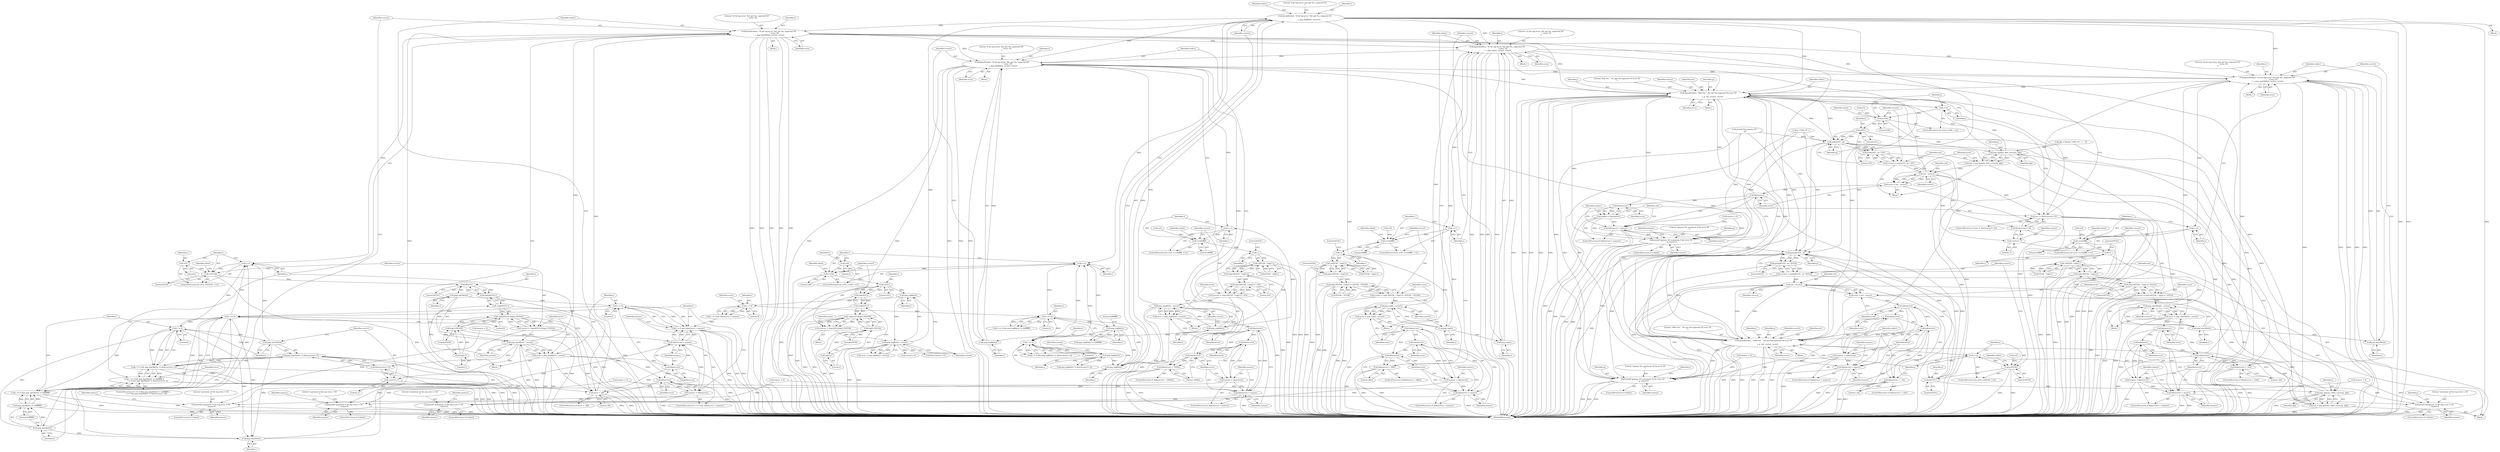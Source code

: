 digraph "1_Android_9d4853418ab2f754c2b63e091c29c5529b8b86ca_154@API" {
"1000320" [label="(Call,fprintf(stderr, \"16 bit log error: %d: got %u, expected %f\"\n                   \" error: %f\n\", i, png_log16bit(i), correct, error))"];
"1000234" [label="(Call,fprintf(stderr, \"8 bit log error: %d: got %u, expected %f\n\",\n                i, png_log8bit(i), correct))"];
"1000238" [label="(Call,png_log8bit(i))"];
"1000215" [label="(Call,i == 0)"];
"1000201" [label="(Call,i != 0)"];
"1000196" [label="(Call,png_log8bit(i))"];
"1000185" [label="(Call,i/255.)"];
"1000173" [label="(Call,i<256)"];
"1000170" [label="(Call,i=0)"];
"1000176" [label="(Call,++i)"];
"1000227" [label="(Call,png_log8bit(i))"];
"1000223" [label="(Call,i != 0)"];
"1000219" [label="(Call,png_log8bit(i))"];
"1000195" [label="(Call,png_log8bit(i) - correct)"];
"1000180" [label="(Call,correct = -log(i/255.)/log(2.)*65536)"];
"1000182" [label="(Call,-log(i/255.)/log(2.)*65536)"];
"1000183" [label="(Call,-log(i/255.))"];
"1000184" [label="(Call,log(i/255.))"];
"1000188" [label="(Call,log(2.)*65536)"];
"1000189" [label="(Call,log(2.))"];
"1000324" [label="(Call,png_log16bit(i))"];
"1000308" [label="(Call,png_log16bit(i))"];
"1000304" [label="(Call,i != 0)"];
"1000300" [label="(Call,png_log16bit(i))"];
"1000296" [label="(Call,i == 0)"];
"1000282" [label="(Call,i != 0)"];
"1000277" [label="(Call,png_log16bit(i))"];
"1000266" [label="(Call,i/65535.)"];
"1000254" [label="(Call,i<65536)"];
"1000251" [label="(Call,i=0)"];
"1000257" [label="(Call,++i)"];
"1000320" [label="(Call,fprintf(stderr, \"16 bit log error: %d: got %u, expected %f\"\n                   \" error: %f\n\", i, png_log16bit(i), correct, error))"];
"1000276" [label="(Call,png_log16bit(i) - correct)"];
"1000261" [label="(Call,correct = -log(i/65535.)/log(2.)*65536)"];
"1000263" [label="(Call,-log(i/65535.)/log(2.)*65536)"];
"1000264" [label="(Call,-log(i/65535.))"];
"1000265" [label="(Call,log(i/65535.))"];
"1000269" [label="(Call,log(2.)*65536)"];
"1000270" [label="(Call,log(2.))"];
"1000316" [label="(Call,error > .68)"];
"1000291" [label="(Call,fabs(error))"];
"1000274" [label="(Call,error = png_log16bit(i) - correct)"];
"1000286" [label="(Call,fabs(error))"];
"1000285" [label="(Call,fabs(error) > maxerr)"];
"1000281" [label="(Call,i != 0 && fabs(error) > maxerr)"];
"1000331" [label="(Call,printf(\"maximum 16 bit log error = %f\n\", maxerr))"];
"1000289" [label="(Call,maxerr = fabs(error))"];
"1000384" [label="(Call,fprintf(stderr, \"32 bit exp error: %d: got %u, expected %f\"\n                   \" error: %f\n\", i, png_exp(i), correct, error))"];
"1000344" [label="(Call,++i)"];
"1000341" [label="(Call,i<=0xfffff)"];
"1000353" [label="(Call,-i)"];
"1000352" [label="(Call,-i/65536. * log(2.))"];
"1000351" [label="(Call,exp(-i/65536. * log(2.)))"];
"1000350" [label="(Call,exp(-i/65536. * log(2.)) * (65536. * 65536))"];
"1000348" [label="(Call,correct = exp(-i/65536. * log(2.)) * (65536. * 65536))"];
"1000365" [label="(Call,png_exp(i) - correct)"];
"1000363" [label="(Call,error = png_exp(i) - correct)"];
"1000371" [label="(Call,fabs(error))"];
"1000370" [label="(Call,fabs(error) > maxerr)"];
"1000395" [label="(Call,printf(\"maximum 32 bit exp error = %f\n\", maxerr))"];
"1000376" [label="(Call,fabs(error))"];
"1000374" [label="(Call,maxerr = fabs(error))"];
"1000380" [label="(Call,fabs(error))"];
"1000379" [label="(Call,fabs(error) > 1883)"];
"1000366" [label="(Call,png_exp(i))"];
"1000388" [label="(Call,png_exp(i))"];
"1000446" [label="(Call,fprintf(stderr, \"8 bit exp error: %d: got %u, expected %f\"\n                   \" error: %f\n\", i, png_exp8bit(i), correct, error))"];
"1000408" [label="(Call,++i)"];
"1000405" [label="(Call,i<=0xfffff)"];
"1000417" [label="(Call,-i)"];
"1000416" [label="(Call,-i/65536. * log(2.))"];
"1000415" [label="(Call,exp(-i/65536. * log(2.)))"];
"1000414" [label="(Call,exp(-i/65536. * log(2.)) * 255)"];
"1000412" [label="(Call,correct = exp(-i/65536. * log(2.)) * 255)"];
"1000427" [label="(Call,png_exp8bit(i) - correct)"];
"1000425" [label="(Call,error = png_exp8bit(i) - correct)"];
"1000433" [label="(Call,fabs(error))"];
"1000432" [label="(Call,fabs(error) > maxerr)"];
"1000457" [label="(Call,printf(\"maximum 8 bit exp error = %f\n\", maxerr))"];
"1000438" [label="(Call,fabs(error))"];
"1000436" [label="(Call,maxerr = fabs(error))"];
"1000442" [label="(Call,fabs(error))"];
"1000441" [label="(Call,fabs(error) > .50002)"];
"1000428" [label="(Call,png_exp8bit(i))"];
"1000450" [label="(Call,png_exp8bit(i))"];
"1000508" [label="(Call,fprintf(stderr, \"16 bit exp error: %d: got %u, expected %f\"\n                   \" error: %f\n\", i, png_exp16bit(i), correct, error))"];
"1000470" [label="(Call,++i)"];
"1000467" [label="(Call,i<=0xfffff)"];
"1000479" [label="(Call,-i)"];
"1000478" [label="(Call,-i/65536. * log(2.))"];
"1000477" [label="(Call,exp(-i/65536. * log(2.)))"];
"1000476" [label="(Call,exp(-i/65536. * log(2.)) * 65535)"];
"1000474" [label="(Call,correct = exp(-i/65536. * log(2.)) * 65535)"];
"1000489" [label="(Call,png_exp16bit(i) - correct)"];
"1000487" [label="(Call,error = png_exp16bit(i) - correct)"];
"1000495" [label="(Call,fabs(error))"];
"1000494" [label="(Call,fabs(error) > maxerr)"];
"1000519" [label="(Call,printf(\"maximum 16 bit exp error = %f\n\", maxerr))"];
"1000500" [label="(Call,fabs(error))"];
"1000498" [label="(Call,maxerr = fabs(error))"];
"1000504" [label="(Call,fabs(error))"];
"1000503" [label="(Call,fabs(error) > .524)"];
"1000490" [label="(Call,png_exp16bit(i))"];
"1000512" [label="(Call,png_exp16bit(i))"];
"1000606" [label="(Call,fprintf(stderr, \"8bit %d ^ %f: got %d expected %f error %f\n\",\n               j, g, out, correct, error))"];
"1000564" [label="(Call,++j)"];
"1000561" [label="(Call,j<256)"];
"1000572" [label="(Call,j/255.)"];
"1000571" [label="(Call,pow(j/255., g))"];
"1000570" [label="(Call,pow(j/255., g) * 255)"];
"1000568" [label="(Call,correct = pow(j/255., g) * 255)"];
"1000586" [label="(Call,out - correct)"];
"1000584" [label="(Call,error = out - correct)"];
"1000591" [label="(Call,fabs(error))"];
"1000590" [label="(Call,fabs(error) > maxerr)"];
"1000617" [label="(Call,printf(\"gamma %f: maximum 8 bit error %f\n\", g, maxerr))"];
"1000638" [label="(Call,pow(j/65535., g))"];
"1000637" [label="(Call,pow(j/65535., g) * 65535)"];
"1000635" [label="(Call,correct = pow(j/65535., g) * 65535)"];
"1000653" [label="(Call,out - correct)"];
"1000651" [label="(Call,error = out - correct)"];
"1000658" [label="(Call,fabs(error))"];
"1000657" [label="(Call,fabs(error) > maxerr)"];
"1000682" [label="(Call,printf(\"gamma %f: maximum 16 bit error %f\n\", g, maxerr))"];
"1000663" [label="(Call,fabs(error))"];
"1000661" [label="(Call,maxerr = fabs(error))"];
"1000667" [label="(Call,fabs(error))"];
"1000666" [label="(Call,fabs(error) > 1.62)"];
"1000671" [label="(Call,fprintf(stderr, \"16bit %d ^ %f: got %d expected %f error %f\n\",\n               j, g, out, correct, error))"];
"1000631" [label="(Call,++j)"];
"1000628" [label="(Call,j<65536)"];
"1000639" [label="(Call,j/65535.)"];
"1000647" [label="(Call,png_gamma_16bit_correct(j, gfp))"];
"1000645" [label="(Call,out = png_gamma_16bit_correct(j, gfp))"];
"1000596" [label="(Call,fabs(error))"];
"1000594" [label="(Call,maxerr = fabs(error))"];
"1000599" [label="(Call,out != floor(correct+.5))"];
"1000601" [label="(Call,floor(correct+.5))"];
"1000602" [label="(Call,correct+.5)"];
"1000580" [label="(Call,png_gamma_8bit_correct(j, gfp))"];
"1000578" [label="(Call,out = png_gamma_8bit_correct(j, gfp))"];
"1000310" [label="(Call,floor(correct+.5))"];
"1000307" [label="(Call,png_log16bit(i) != floor(correct+.5))"];
"1000303" [label="(Call,i != 0 && png_log16bit(i) != floor(correct+.5))"];
"1000294" [label="(Call,i == 0 && png_log16bit(i) != 0xffffffff ||\n             i != 0 && png_log16bit(i) != floor(correct+.5))"];
"1000311" [label="(Call,correct+.5)"];
"1000295" [label="(Call,i == 0 && png_log16bit(i) != 0xffffffff)"];
"1000299" [label="(Call,png_log16bit(i) != 0xffffffff)"];
"1000360" [label="(Literal,65536.)"];
"1000460" [label="(Call,maxerr = 0)"];
"1000516" [label="(ControlStructure,if (!silent))"];
"1000333" [label="(Identifier,maxerr)"];
"1000660" [label="(Identifier,maxerr)"];
"1000598" [label="(ControlStructure,if (out != floor(correct+.5)))"];
"1000436" [label="(Call,maxerr = fabs(error))"];
"1000265" [label="(Call,log(i/65535.))"];
"1000666" [label="(Call,fabs(error) > 1.62)"];
"1000498" [label="(Call,maxerr = fabs(error))"];
"1000295" [label="(Call,i == 0 && png_log16bit(i) != 0xffffffff)"];
"1000181" [label="(Identifier,correct)"];
"1000428" [label="(Call,png_exp8bit(i))"];
"1000194" [label="(Identifier,error)"];
"1000410" [label="(Block,)"];
"1000281" [label="(Call,i != 0 && fabs(error) > maxerr)"];
"1000343" [label="(Literal,0xfffff)"];
"1000512" [label="(Call,png_exp16bit(i))"];
"1000254" [label="(Call,i<65536)"];
"1000581" [label="(Identifier,j)"];
"1000453" [label="(Identifier,error)"];
"1000431" [label="(ControlStructure,if (fabs(error) > maxerr))"];
"1000493" [label="(ControlStructure,if (fabs(error) > maxerr))"];
"1000439" [label="(Identifier,error)"];
"1000540" [label="(Call,gfp = floor(g * PNG_FP_1 + .5))"];
"1000418" [label="(Identifier,i)"];
"1000470" [label="(Call,++i)"];
"1000277" [label="(Call,png_log16bit(i))"];
"1000326" [label="(Identifier,correct)"];
"1000563" [label="(Literal,256)"];
"1000278" [label="(Identifier,i)"];
"1000222" [label="(Call,i != 0 && png_log8bit(i) != floor(correct+.5))"];
"1000423" [label="(Literal,255)"];
"1000315" [label="(ControlStructure,if (error > .68))"];
"1000206" [label="(Identifier,error)"];
"1000685" [label="(Identifier,maxerr)"];
"1000415" [label="(Call,exp(-i/65536. * log(2.)))"];
"1000675" [label="(Identifier,g)"];
"1000312" [label="(Identifier,correct)"];
"1000480" [label="(Identifier,i)"];
"1000639" [label="(Call,j/65535.)"];
"1000252" [label="(Identifier,i)"];
"1000677" [label="(Identifier,correct)"];
"1000349" [label="(Identifier,correct)"];
"1000518" [label="(Identifier,silent)"];
"1000377" [label="(Identifier,error)"];
"1000568" [label="(Call,correct = pow(j/255., g) * 255)"];
"1000262" [label="(Identifier,correct)"];
"1000270" [label="(Call,log(2.))"];
"1000489" [label="(Call,png_exp16bit(i) - correct)"];
"1000185" [label="(Call,i/255.)"];
"1000564" [label="(Call,++j)"];
"1000342" [label="(Identifier,i)"];
"1000282" [label="(Call,i != 0)"];
"1000319" [label="(Block,)"];
"1000218" [label="(Call,png_log8bit(i) != 0xffffffff)"];
"1000425" [label="(Call,error = png_exp8bit(i) - correct)"];
"1000381" [label="(Identifier,error)"];
"1000622" [label="(Identifier,maxerr)"];
"1000293" [label="(ControlStructure,if (i == 0 && png_log16bit(i) != 0xffffffff ||\n             i != 0 && png_log16bit(i) != floor(correct+.5)))"];
"1000214" [label="(Call,i == 0 && png_log8bit(i) != 0xffffffff)"];
"1000618" [label="(Literal,\"gamma %f: maximum 8 bit error %f\n\")"];
"1000642" [label="(Identifier,g)"];
"1000452" [label="(Identifier,correct)"];
"1000544" [label="(Call,g * PNG_FP_1)"];
"1000267" [label="(Identifier,i)"];
"1000191" [label="(Literal,65536)"];
"1000272" [label="(Literal,65536)"];
"1000513" [label="(Identifier,i)"];
"1000369" [label="(ControlStructure,if (fabs(error) > maxerr))"];
"1000266" [label="(Call,i/65535.)"];
"1000203" [label="(Literal,0)"];
"1000317" [label="(Identifier,error)"];
"1000348" [label="(Call,correct = exp(-i/65536. * log(2.)) * (65536. * 65536))"];
"1000589" [label="(ControlStructure,if (fabs(error) > maxerr))"];
"1000610" [label="(Identifier,g)"];
"1000434" [label="(Identifier,error)"];
"1000643" [label="(Literal,65535)"];
"1000288" [label="(Identifier,maxerr)"];
"1000494" [label="(Call,fabs(error) > maxerr)"];
"1000243" [label="(Identifier,silent)"];
"1000325" [label="(Identifier,i)"];
"1000198" [label="(Identifier,correct)"];
"1000619" [label="(Identifier,g)"];
"1000656" [label="(ControlStructure,if (fabs(error) > maxerr))"];
"1000600" [label="(Identifier,out)"];
"1000396" [label="(Literal,\"maximum 32 bit exp error = %f\n\")"];
"1000653" [label="(Call,out - correct)"];
"1000645" [label="(Call,out = png_gamma_16bit_correct(j, gfp))"];
"1000259" [label="(Block,)"];
"1000390" [label="(Identifier,correct)"];
"1000375" [label="(Identifier,maxerr)"];
"1000307" [label="(Call,png_log16bit(i) != floor(correct+.5))"];
"1000169" [label="(ControlStructure,for (i=0; i<256; ++i))"];
"1000426" [label="(Identifier,error)"];
"1000430" [label="(Identifier,correct)"];
"1000471" [label="(Identifier,i)"];
"1000678" [label="(Identifier,error)"];
"1000475" [label="(Identifier,correct)"];
"1000310" [label="(Call,floor(correct+.5))"];
"1000647" [label="(Call,png_gamma_16bit_correct(j, gfp))"];
"1000448" [label="(Literal,\"8 bit exp error: %d: got %u, expected %f\"\n                   \" error: %f\n\")"];
"1000676" [label="(Identifier,out)"];
"1000582" [label="(Identifier,gfp)"];
"1000311" [label="(Call,correct+.5)"];
"1000413" [label="(Identifier,correct)"];
"1000193" [label="(Call,error = png_log8bit(i) - correct)"];
"1000186" [label="(Identifier,i)"];
"1000682" [label="(Call,printf(\"gamma %f: maximum 16 bit error %f\n\", g, maxerr))"];
"1000287" [label="(Identifier,error)"];
"1000673" [label="(Literal,\"16bit %d ^ %f: got %d expected %f error %f\n\")"];
"1000416" [label="(Call,-i/65536. * log(2.))"];
"1000599" [label="(Call,out != floor(correct+.5))"];
"1000346" [label="(Block,)"];
"1000374" [label="(Call,maxerr = fabs(error))"];
"1000190" [label="(Literal,2.)"];
"1000255" [label="(Identifier,i)"];
"1000276" [label="(Call,png_log16bit(i) - correct)"];
"1000351" [label="(Call,exp(-i/65536. * log(2.)))"];
"1000458" [label="(Literal,\"maximum 8 bit exp error = %f\n\")"];
"1000488" [label="(Identifier,error)"];
"1000215" [label="(Call,i == 0)"];
"1000654" [label="(Identifier,out)"];
"1000499" [label="(Identifier,maxerr)"];
"1000609" [label="(Identifier,j)"];
"1000554" [label="(Call,maxerr = 0)"];
"1000508" [label="(Call,fprintf(stderr, \"16 bit exp error: %d: got %u, expected %f\"\n                   \" error: %f\n\", i, png_exp16bit(i), correct, error))"];
"1000189" [label="(Call,log(2.))"];
"1000671" [label="(Call,fprintf(stderr, \"16bit %d ^ %f: got %d expected %f error %f\n\",\n               j, g, out, correct, error))"];
"1000579" [label="(Identifier,out)"];
"1000352" [label="(Call,-i/65536. * log(2.))"];
"1000383" [label="(Block,)"];
"1000296" [label="(Call,i == 0)"];
"1000485" [label="(Literal,65535)"];
"1000580" [label="(Call,png_gamma_8bit_correct(j, gfp))"];
"1000557" [label="(ControlStructure,for (j=0; j<256; ++j))"];
"1000359" [label="(Call,65536. * 65536)"];
"1000196" [label="(Call,png_log8bit(i))"];
"1000477" [label="(Call,exp(-i/65536. * log(2.)))"];
"1000670" [label="(Block,)"];
"1000402" [label="(Call,i=0)"];
"1000363" [label="(Call,error = png_exp(i) - correct)"];
"1000461" [label="(Identifier,maxerr)"];
"1000584" [label="(Call,error = out - correct)"];
"1000429" [label="(Identifier,i)"];
"1000290" [label="(Identifier,maxerr)"];
"1000302" [label="(Literal,0xffffffff)"];
"1000172" [label="(Literal,0)"];
"1000665" [label="(ControlStructure,if (fabs(error) > 1.62))"];
"1000372" [label="(Identifier,error)"];
"1000608" [label="(Literal,\"8bit %d ^ %f: got %d expected %f error %f\n\")"];
"1000492" [label="(Identifier,correct)"];
"1000354" [label="(Identifier,i)"];
"1000684" [label="(Identifier,g)"];
"1000247" [label="(Call,maxerr = 0)"];
"1000601" [label="(Call,floor(correct+.5))"];
"1000572" [label="(Call,j/255.)"];
"1000497" [label="(Identifier,maxerr)"];
"1000520" [label="(Literal,\"maximum 16 bit exp error = %f\n\")"];
"1000606" [label="(Call,fprintf(stderr, \"8bit %d ^ %f: got %d expected %f error %f\n\",\n               j, g, out, correct, error))"];
"1000397" [label="(Identifier,maxerr)"];
"1000496" [label="(Identifier,error)"];
"1000239" [label="(Identifier,i)"];
"1000264" [label="(Call,-log(i/65535.))"];
"1000268" [label="(Literal,65535.)"];
"1000300" [label="(Call,png_log16bit(i))"];
"1000586" [label="(Call,out - correct)"];
"1000224" [label="(Identifier,i)"];
"1000233" [label="(Block,)"];
"1000304" [label="(Call,i != 0)"];
"1000197" [label="(Identifier,i)"];
"1000467" [label="(Call,i<=0xfffff)"];
"1000250" [label="(ControlStructure,for (i=0; i<65536; ++i))"];
"1000385" [label="(Identifier,stderr)"];
"1000649" [label="(Identifier,gfp)"];
"1000391" [label="(Identifier,error)"];
"1000180" [label="(Call,correct = -log(i/255.)/log(2.)*65536)"];
"1000321" [label="(Identifier,stderr)"];
"1000587" [label="(Identifier,out)"];
"1000178" [label="(Block,)"];
"1000227" [label="(Call,png_log8bit(i))"];
"1000433" [label="(Call,fabs(error))"];
"1000454" [label="(ControlStructure,if (!silent))"];
"1000328" [label="(ControlStructure,if (!silent))"];
"1000613" [label="(Identifier,error)"];
"1000501" [label="(Identifier,error)"];
"1000607" [label="(Identifier,stderr)"];
"1000620" [label="(Identifier,maxerr)"];
"1000578" [label="(Call,out = png_gamma_8bit_correct(j, gfp))"];
"1000409" [label="(Identifier,i)"];
"1000440" [label="(ControlStructure,if (fabs(error) > .50002))"];
"1000370" [label="(Call,fabs(error) > maxerr)"];
"1000679" [label="(ControlStructure,if (!silent))"];
"1000309" [label="(Identifier,i)"];
"1000438" [label="(Call,fabs(error))"];
"1000652" [label="(Identifier,error)"];
"1000386" [label="(Literal,\"32 bit exp error: %d: got %u, expected %f\"\n                   \" error: %f\n\")"];
"1000332" [label="(Literal,\"maximum 16 bit log error = %f\n\")"];
"1000417" [label="(Call,-i)"];
"1000617" [label="(Call,printf(\"gamma %f: maximum 8 bit error %f\n\", g, maxerr))"];
"1000614" [label="(ControlStructure,if (!silent))"];
"1000604" [label="(Literal,.5)"];
"1000335" [label="(Identifier,maxerr)"];
"1000285" [label="(Call,fabs(error) > maxerr)"];
"1000419" [label="(Call,65536. * log(2.))"];
"1000258" [label="(Identifier,i)"];
"1000382" [label="(Literal,1883)"];
"1000668" [label="(Identifier,error)"];
"1000318" [label="(Literal,.68)"];
"1000662" [label="(Identifier,maxerr)"];
"1000331" [label="(Call,printf(\"maximum 16 bit log error = %f\n\", maxerr))"];
"1000594" [label="(Call,maxerr = fabs(error))"];
"1000456" [label="(Identifier,silent)"];
"1000373" [label="(Identifier,maxerr)"];
"1000263" [label="(Call,-log(i/65535.)/log(2.)*65536)"];
"1000341" [label="(Call,i<=0xfffff)"];
"1000574" [label="(Literal,255.)"];
"1000442" [label="(Call,fabs(error))"];
"1000435" [label="(Identifier,maxerr)"];
"1000251" [label="(Call,i=0)"];
"1000664" [label="(Identifier,error)"];
"1000638" [label="(Call,pow(j/65535., g))"];
"1000279" [label="(Identifier,correct)"];
"1000202" [label="(Identifier,i)"];
"1000602" [label="(Call,correct+.5)"];
"1000505" [label="(Identifier,error)"];
"1000503" [label="(Call,fabs(error) > .524)"];
"1000322" [label="(Literal,\"16 bit log error: %d: got %u, expected %f\"\n                   \" error: %f\n\")"];
"1000487" [label="(Call,error = png_exp16bit(i) - correct)"];
"1000624" [label="(ControlStructure,for (j=0; j<65536; ++j))"];
"1000284" [label="(Literal,0)"];
"1000338" [label="(Call,i=0)"];
"1000355" [label="(Call,65536. * log(2.))"];
"1000592" [label="(Identifier,error)"];
"1000269" [label="(Call,log(2.)*65536)"];
"1000597" [label="(Identifier,error)"];
"1000506" [label="(Literal,.524)"];
"1000451" [label="(Identifier,i)"];
"1000261" [label="(Call,correct = -log(i/65535.)/log(2.)*65536)"];
"1000297" [label="(Identifier,i)"];
"1000457" [label="(Call,printf(\"maximum 8 bit exp error = %f\n\", maxerr))"];
"1000292" [label="(Identifier,error)"];
"1000502" [label="(ControlStructure,if (fabs(error) > .524))"];
"1000629" [label="(Identifier,j)"];
"1000223" [label="(Call,i != 0)"];
"1000173" [label="(Call,i<256)"];
"1000291" [label="(Call,fabs(error))"];
"1000371" [label="(Call,fabs(error))"];
"1000316" [label="(Call,error > .68)"];
"1000187" [label="(Literal,255.)"];
"1000573" [label="(Identifier,j)"];
"1000490" [label="(Call,png_exp16bit(i))"];
"1000414" [label="(Call,exp(-i/65536. * log(2.)) * 255)"];
"1000562" [label="(Identifier,j)"];
"1000575" [label="(Identifier,g)"];
"1000514" [label="(Identifier,correct)"];
"1000344" [label="(Call,++i)"];
"1000566" [label="(Block,)"];
"1000561" [label="(Call,j<256)"];
"1000235" [label="(Identifier,stderr)"];
"1000350" [label="(Call,exp(-i/65536. * log(2.)) * (65536. * 65536))"];
"1000236" [label="(Literal,\"8 bit log error: %d: got %u, expected %f\n\")"];
"1000570" [label="(Call,pow(j/255., g) * 255)"];
"1000303" [label="(Call,i != 0 && png_log16bit(i) != floor(correct+.5))"];
"1000221" [label="(Literal,0xffffffff)"];
"1000641" [label="(Literal,65535.)"];
"1000672" [label="(Identifier,stderr)"];
"1000177" [label="(Identifier,i)"];
"1000637" [label="(Call,pow(j/65535., g) * 65535)"];
"1000507" [label="(Block,)"];
"1000509" [label="(Identifier,stderr)"];
"1000184" [label="(Call,log(i/255.))"];
"1000174" [label="(Identifier,i)"];
"1000459" [label="(Identifier,maxerr)"];
"1000474" [label="(Call,correct = exp(-i/65536. * log(2.)) * 65535)"];
"1000324" [label="(Call,png_log16bit(i))"];
"1000463" [label="(ControlStructure,for (i=0; i<=0xfffff; ++i))"];
"1000432" [label="(Call,fabs(error) > maxerr)"];
"1000437" [label="(Identifier,maxerr)"];
"1000616" [label="(Identifier,silent)"];
"1000585" [label="(Identifier,error)"];
"1000274" [label="(Call,error = png_log16bit(i) - correct)"];
"1000298" [label="(Literal,0)"];
"1000238" [label="(Call,png_log8bit(i))"];
"1000171" [label="(Identifier,i)"];
"1000605" [label="(Block,)"];
"1000630" [label="(Literal,65536)"];
"1000216" [label="(Identifier,i)"];
"1000366" [label="(Call,png_exp(i))"];
"1000446" [label="(Call,fprintf(stderr, \"8 bit exp error: %d: got %u, expected %f\"\n                   \" error: %f\n\", i, png_exp8bit(i), correct, error))"];
"1000495" [label="(Call,fabs(error))"];
"1000334" [label="(Call,maxerr = 0)"];
"1000510" [label="(Literal,\"16 bit exp error: %d: got %u, expected %f\"\n                   \" error: %f\n\")"];
"1000558" [label="(Call,j=0)"];
"1000515" [label="(Identifier,error)"];
"1000320" [label="(Call,fprintf(stderr, \"16 bit log error: %d: got %u, expected %f\"\n                   \" error: %f\n\", i, png_log16bit(i), correct, error))"];
"1000667" [label="(Call,fabs(error))"];
"1000299" [label="(Call,png_log16bit(i) != 0xffffffff)"];
"1000663" [label="(Call,fabs(error))"];
"1000401" [label="(ControlStructure,for (i=0; i<=0xfffff; ++i))"];
"1000478" [label="(Call,-i/65536. * log(2.))"];
"1000674" [label="(Identifier,j)"];
"1000384" [label="(Call,fprintf(stderr, \"32 bit exp error: %d: got %u, expected %f\"\n                   \" error: %f\n\", i, png_exp(i), correct, error))"];
"1000405" [label="(Call,i<=0xfffff)"];
"1000289" [label="(Call,maxerr = fabs(error))"];
"1000449" [label="(Identifier,i)"];
"1000468" [label="(Identifier,i)"];
"1000367" [label="(Identifier,i)"];
"1000464" [label="(Call,i=0)"];
"1000337" [label="(ControlStructure,for (i=0; i<=0xfffff; ++i))"];
"1000443" [label="(Identifier,error)"];
"1000200" [label="(Call,i != 0 && fabs(error) > maxerr)"];
"1000345" [label="(Identifier,i)"];
"1000392" [label="(ControlStructure,if (!silent))"];
"1000217" [label="(Literal,0)"];
"1000379" [label="(Call,fabs(error) > 1883)"];
"1000576" [label="(Literal,255)"];
"1000376" [label="(Call,fabs(error))"];
"1000183" [label="(Call,-log(i/255.))"];
"1000170" [label="(Call,i=0)"];
"1000640" [label="(Identifier,j)"];
"1000330" [label="(Identifier,silent)"];
"1000234" [label="(Call,fprintf(stderr, \"8 bit log error: %d: got %u, expected %f\n\",\n                i, png_log8bit(i), correct))"];
"1000569" [label="(Identifier,correct)"];
"1000364" [label="(Identifier,error)"];
"1000271" [label="(Literal,2.)"];
"1000595" [label="(Identifier,maxerr)"];
"1000294" [label="(Call,i == 0 && png_log16bit(i) != 0xffffffff ||\n             i != 0 && png_log16bit(i) != floor(correct+.5))"];
"1000420" [label="(Literal,65536.)"];
"1000657" [label="(Call,fabs(error) > maxerr)"];
"1000225" [label="(Literal,0)"];
"1000659" [label="(Identifier,error)"];
"1000188" [label="(Call,log(2.)*65536)"];
"1000651" [label="(Call,error = out - correct)"];
"1000500" [label="(Call,fabs(error))"];
"1000447" [label="(Identifier,stderr)"];
"1000661" [label="(Call,maxerr = fabs(error))"];
"1000628" [label="(Call,j<65536)"];
"1000571" [label="(Call,pow(j/255., g))"];
"1000201" [label="(Call,i != 0)"];
"1000407" [label="(Literal,0xfffff)"];
"1000551" [label="(Call,printf(\"Test gamma %f\n\", g))"];
"1000596" [label="(Call,fabs(error))"];
"1000256" [label="(Literal,65536)"];
"1000219" [label="(Call,png_log8bit(i))"];
"1000283" [label="(Identifier,i)"];
"1000491" [label="(Identifier,i)"];
"1000286" [label="(Call,fabs(error))"];
"1000565" [label="(Identifier,j)"];
"1000472" [label="(Block,)"];
"1000398" [label="(Call,maxerr = 0)"];
"1000240" [label="(Identifier,correct)"];
"1000504" [label="(Call,fabs(error))"];
"1000683" [label="(Literal,\"gamma %f: maximum 16 bit error %f\n\")"];
"1000612" [label="(Identifier,correct)"];
"1000633" [label="(Block,)"];
"1000237" [label="(Identifier,i)"];
"1000658" [label="(Call,fabs(error))"];
"1000445" [label="(Block,)"];
"1000175" [label="(Literal,256)"];
"1000305" [label="(Identifier,i)"];
"1000646" [label="(Identifier,out)"];
"1000226" [label="(Call,png_log8bit(i) != floor(correct+.5))"];
"1000388" [label="(Call,png_exp(i))"];
"1000476" [label="(Call,exp(-i/65536. * log(2.)) * 65535)"];
"1000230" [label="(Call,correct+.5)"];
"1000253" [label="(Literal,0)"];
"1000394" [label="(Identifier,silent)"];
"1000229" [label="(Call,floor(correct+.5))"];
"1000387" [label="(Identifier,i)"];
"1000450" [label="(Call,png_exp8bit(i))"];
"1000632" [label="(Identifier,j)"];
"1000591" [label="(Call,fabs(error))"];
"1000368" [label="(Identifier,correct)"];
"1000182" [label="(Call,-log(i/255.)/log(2.)*65536)"];
"1000427" [label="(Call,png_exp8bit(i) - correct)"];
"1000590" [label="(Call,fabs(error) > maxerr)"];
"1000469" [label="(Literal,0xfffff)"];
"1000530" [label="(Identifier,i)"];
"1000327" [label="(Identifier,error)"];
"1000588" [label="(Identifier,correct)"];
"1000524" [label="(Identifier,i)"];
"1000257" [label="(Call,++i)"];
"1000356" [label="(Literal,65536.)"];
"1000408" [label="(Call,++i)"];
"1000603" [label="(Identifier,correct)"];
"1000399" [label="(Identifier,maxerr)"];
"1000669" [label="(Literal,1.62)"];
"1000655" [label="(Identifier,correct)"];
"1000395" [label="(Call,printf(\"maximum 32 bit exp error = %f\n\", maxerr))"];
"1000631" [label="(Call,++j)"];
"1000406" [label="(Identifier,i)"];
"1000511" [label="(Identifier,i)"];
"1000195" [label="(Call,png_log8bit(i) - correct)"];
"1000481" [label="(Call,65536. * log(2.))"];
"1000308" [label="(Call,png_log16bit(i))"];
"1000519" [label="(Call,printf(\"maximum 16 bit exp error = %f\n\", maxerr))"];
"1000323" [label="(Identifier,i)"];
"1000365" [label="(Call,png_exp(i) - correct)"];
"1000280" [label="(ControlStructure,if (i != 0 && fabs(error) > maxerr))"];
"1000482" [label="(Literal,65536.)"];
"1000636" [label="(Identifier,correct)"];
"1000479" [label="(Call,-i)"];
"1000313" [label="(Literal,.5)"];
"1000228" [label="(Identifier,i)"];
"1000389" [label="(Identifier,i)"];
"1000621" [label="(Call,maxerr = 0)"];
"1000353" [label="(Call,-i)"];
"1000444" [label="(Literal,.50002)"];
"1000380" [label="(Call,fabs(error))"];
"1000306" [label="(Literal,0)"];
"1000176" [label="(Call,++i)"];
"1000611" [label="(Identifier,out)"];
"1000275" [label="(Identifier,error)"];
"1000625" [label="(Call,j=0)"];
"1000378" [label="(ControlStructure,if (fabs(error) > 1883))"];
"1000521" [label="(Identifier,maxerr)"];
"1000681" [label="(Identifier,silent)"];
"1000220" [label="(Identifier,i)"];
"1000688" [label="(MethodReturn,int)"];
"1000441" [label="(Call,fabs(error) > .50002)"];
"1000635" [label="(Call,correct = pow(j/65535., g) * 65535)"];
"1000301" [label="(Identifier,i)"];
"1000231" [label="(Identifier,correct)"];
"1000648" [label="(Identifier,j)"];
"1000593" [label="(Identifier,maxerr)"];
"1000412" [label="(Call,correct = exp(-i/65536. * log(2.)) * 255)"];
"1000320" -> "1000319"  [label="AST: "];
"1000320" -> "1000327"  [label="CFG: "];
"1000321" -> "1000320"  [label="AST: "];
"1000322" -> "1000320"  [label="AST: "];
"1000323" -> "1000320"  [label="AST: "];
"1000324" -> "1000320"  [label="AST: "];
"1000326" -> "1000320"  [label="AST: "];
"1000327" -> "1000320"  [label="AST: "];
"1000258" -> "1000320"  [label="CFG: "];
"1000320" -> "1000688"  [label="DDG: "];
"1000320" -> "1000688"  [label="DDG: "];
"1000320" -> "1000688"  [label="DDG: "];
"1000320" -> "1000688"  [label="DDG: "];
"1000320" -> "1000688"  [label="DDG: "];
"1000320" -> "1000257"  [label="DDG: "];
"1000234" -> "1000320"  [label="DDG: "];
"1000324" -> "1000320"  [label="DDG: "];
"1000276" -> "1000320"  [label="DDG: "];
"1000316" -> "1000320"  [label="DDG: "];
"1000320" -> "1000384"  [label="DDG: "];
"1000320" -> "1000446"  [label="DDG: "];
"1000320" -> "1000508"  [label="DDG: "];
"1000320" -> "1000606"  [label="DDG: "];
"1000320" -> "1000671"  [label="DDG: "];
"1000234" -> "1000233"  [label="AST: "];
"1000234" -> "1000240"  [label="CFG: "];
"1000235" -> "1000234"  [label="AST: "];
"1000236" -> "1000234"  [label="AST: "];
"1000237" -> "1000234"  [label="AST: "];
"1000238" -> "1000234"  [label="AST: "];
"1000240" -> "1000234"  [label="AST: "];
"1000177" -> "1000234"  [label="CFG: "];
"1000234" -> "1000688"  [label="DDG: "];
"1000234" -> "1000688"  [label="DDG: "];
"1000234" -> "1000688"  [label="DDG: "];
"1000234" -> "1000688"  [label="DDG: "];
"1000234" -> "1000176"  [label="DDG: "];
"1000238" -> "1000234"  [label="DDG: "];
"1000195" -> "1000234"  [label="DDG: "];
"1000234" -> "1000384"  [label="DDG: "];
"1000234" -> "1000446"  [label="DDG: "];
"1000234" -> "1000508"  [label="DDG: "];
"1000234" -> "1000606"  [label="DDG: "];
"1000234" -> "1000671"  [label="DDG: "];
"1000238" -> "1000239"  [label="CFG: "];
"1000239" -> "1000238"  [label="AST: "];
"1000240" -> "1000238"  [label="CFG: "];
"1000215" -> "1000238"  [label="DDG: "];
"1000227" -> "1000238"  [label="DDG: "];
"1000219" -> "1000238"  [label="DDG: "];
"1000223" -> "1000238"  [label="DDG: "];
"1000215" -> "1000214"  [label="AST: "];
"1000215" -> "1000217"  [label="CFG: "];
"1000216" -> "1000215"  [label="AST: "];
"1000217" -> "1000215"  [label="AST: "];
"1000220" -> "1000215"  [label="CFG: "];
"1000214" -> "1000215"  [label="CFG: "];
"1000215" -> "1000176"  [label="DDG: "];
"1000215" -> "1000214"  [label="DDG: "];
"1000215" -> "1000214"  [label="DDG: "];
"1000201" -> "1000215"  [label="DDG: "];
"1000215" -> "1000219"  [label="DDG: "];
"1000215" -> "1000223"  [label="DDG: "];
"1000201" -> "1000200"  [label="AST: "];
"1000201" -> "1000203"  [label="CFG: "];
"1000202" -> "1000201"  [label="AST: "];
"1000203" -> "1000201"  [label="AST: "];
"1000206" -> "1000201"  [label="CFG: "];
"1000200" -> "1000201"  [label="CFG: "];
"1000201" -> "1000200"  [label="DDG: "];
"1000201" -> "1000200"  [label="DDG: "];
"1000196" -> "1000201"  [label="DDG: "];
"1000196" -> "1000195"  [label="AST: "];
"1000196" -> "1000197"  [label="CFG: "];
"1000197" -> "1000196"  [label="AST: "];
"1000198" -> "1000196"  [label="CFG: "];
"1000196" -> "1000195"  [label="DDG: "];
"1000185" -> "1000196"  [label="DDG: "];
"1000185" -> "1000184"  [label="AST: "];
"1000185" -> "1000187"  [label="CFG: "];
"1000186" -> "1000185"  [label="AST: "];
"1000187" -> "1000185"  [label="AST: "];
"1000184" -> "1000185"  [label="CFG: "];
"1000185" -> "1000184"  [label="DDG: "];
"1000185" -> "1000184"  [label="DDG: "];
"1000173" -> "1000185"  [label="DDG: "];
"1000173" -> "1000169"  [label="AST: "];
"1000173" -> "1000175"  [label="CFG: "];
"1000174" -> "1000173"  [label="AST: "];
"1000175" -> "1000173"  [label="AST: "];
"1000181" -> "1000173"  [label="CFG: "];
"1000243" -> "1000173"  [label="CFG: "];
"1000173" -> "1000688"  [label="DDG: "];
"1000170" -> "1000173"  [label="DDG: "];
"1000176" -> "1000173"  [label="DDG: "];
"1000170" -> "1000169"  [label="AST: "];
"1000170" -> "1000172"  [label="CFG: "];
"1000171" -> "1000170"  [label="AST: "];
"1000172" -> "1000170"  [label="AST: "];
"1000174" -> "1000170"  [label="CFG: "];
"1000176" -> "1000169"  [label="AST: "];
"1000176" -> "1000177"  [label="CFG: "];
"1000177" -> "1000176"  [label="AST: "];
"1000174" -> "1000176"  [label="CFG: "];
"1000227" -> "1000176"  [label="DDG: "];
"1000219" -> "1000176"  [label="DDG: "];
"1000223" -> "1000176"  [label="DDG: "];
"1000227" -> "1000226"  [label="AST: "];
"1000227" -> "1000228"  [label="CFG: "];
"1000228" -> "1000227"  [label="AST: "];
"1000231" -> "1000227"  [label="CFG: "];
"1000227" -> "1000226"  [label="DDG: "];
"1000223" -> "1000227"  [label="DDG: "];
"1000223" -> "1000222"  [label="AST: "];
"1000223" -> "1000225"  [label="CFG: "];
"1000224" -> "1000223"  [label="AST: "];
"1000225" -> "1000223"  [label="AST: "];
"1000228" -> "1000223"  [label="CFG: "];
"1000222" -> "1000223"  [label="CFG: "];
"1000223" -> "1000222"  [label="DDG: "];
"1000223" -> "1000222"  [label="DDG: "];
"1000219" -> "1000223"  [label="DDG: "];
"1000219" -> "1000218"  [label="AST: "];
"1000219" -> "1000220"  [label="CFG: "];
"1000220" -> "1000219"  [label="AST: "];
"1000221" -> "1000219"  [label="CFG: "];
"1000219" -> "1000218"  [label="DDG: "];
"1000195" -> "1000193"  [label="AST: "];
"1000195" -> "1000198"  [label="CFG: "];
"1000198" -> "1000195"  [label="AST: "];
"1000193" -> "1000195"  [label="CFG: "];
"1000195" -> "1000688"  [label="DDG: "];
"1000195" -> "1000688"  [label="DDG: "];
"1000195" -> "1000193"  [label="DDG: "];
"1000195" -> "1000193"  [label="DDG: "];
"1000180" -> "1000195"  [label="DDG: "];
"1000195" -> "1000229"  [label="DDG: "];
"1000195" -> "1000230"  [label="DDG: "];
"1000180" -> "1000178"  [label="AST: "];
"1000180" -> "1000182"  [label="CFG: "];
"1000181" -> "1000180"  [label="AST: "];
"1000182" -> "1000180"  [label="AST: "];
"1000194" -> "1000180"  [label="CFG: "];
"1000180" -> "1000688"  [label="DDG: "];
"1000182" -> "1000180"  [label="DDG: "];
"1000182" -> "1000180"  [label="DDG: "];
"1000182" -> "1000188"  [label="CFG: "];
"1000183" -> "1000182"  [label="AST: "];
"1000188" -> "1000182"  [label="AST: "];
"1000182" -> "1000688"  [label="DDG: "];
"1000182" -> "1000688"  [label="DDG: "];
"1000183" -> "1000182"  [label="DDG: "];
"1000188" -> "1000182"  [label="DDG: "];
"1000188" -> "1000182"  [label="DDG: "];
"1000183" -> "1000184"  [label="CFG: "];
"1000184" -> "1000183"  [label="AST: "];
"1000190" -> "1000183"  [label="CFG: "];
"1000183" -> "1000688"  [label="DDG: "];
"1000184" -> "1000183"  [label="DDG: "];
"1000184" -> "1000688"  [label="DDG: "];
"1000188" -> "1000191"  [label="CFG: "];
"1000189" -> "1000188"  [label="AST: "];
"1000191" -> "1000188"  [label="AST: "];
"1000188" -> "1000688"  [label="DDG: "];
"1000189" -> "1000188"  [label="DDG: "];
"1000189" -> "1000190"  [label="CFG: "];
"1000190" -> "1000189"  [label="AST: "];
"1000191" -> "1000189"  [label="CFG: "];
"1000324" -> "1000325"  [label="CFG: "];
"1000325" -> "1000324"  [label="AST: "];
"1000326" -> "1000324"  [label="CFG: "];
"1000308" -> "1000324"  [label="DDG: "];
"1000304" -> "1000324"  [label="DDG: "];
"1000300" -> "1000324"  [label="DDG: "];
"1000296" -> "1000324"  [label="DDG: "];
"1000308" -> "1000307"  [label="AST: "];
"1000308" -> "1000309"  [label="CFG: "];
"1000309" -> "1000308"  [label="AST: "];
"1000312" -> "1000308"  [label="CFG: "];
"1000308" -> "1000257"  [label="DDG: "];
"1000308" -> "1000307"  [label="DDG: "];
"1000304" -> "1000308"  [label="DDG: "];
"1000304" -> "1000303"  [label="AST: "];
"1000304" -> "1000306"  [label="CFG: "];
"1000305" -> "1000304"  [label="AST: "];
"1000306" -> "1000304"  [label="AST: "];
"1000309" -> "1000304"  [label="CFG: "];
"1000303" -> "1000304"  [label="CFG: "];
"1000304" -> "1000257"  [label="DDG: "];
"1000304" -> "1000303"  [label="DDG: "];
"1000304" -> "1000303"  [label="DDG: "];
"1000300" -> "1000304"  [label="DDG: "];
"1000296" -> "1000304"  [label="DDG: "];
"1000300" -> "1000299"  [label="AST: "];
"1000300" -> "1000301"  [label="CFG: "];
"1000301" -> "1000300"  [label="AST: "];
"1000302" -> "1000300"  [label="CFG: "];
"1000300" -> "1000257"  [label="DDG: "];
"1000300" -> "1000299"  [label="DDG: "];
"1000296" -> "1000300"  [label="DDG: "];
"1000296" -> "1000295"  [label="AST: "];
"1000296" -> "1000298"  [label="CFG: "];
"1000297" -> "1000296"  [label="AST: "];
"1000298" -> "1000296"  [label="AST: "];
"1000301" -> "1000296"  [label="CFG: "];
"1000295" -> "1000296"  [label="CFG: "];
"1000296" -> "1000257"  [label="DDG: "];
"1000296" -> "1000295"  [label="DDG: "];
"1000296" -> "1000295"  [label="DDG: "];
"1000282" -> "1000296"  [label="DDG: "];
"1000282" -> "1000281"  [label="AST: "];
"1000282" -> "1000284"  [label="CFG: "];
"1000283" -> "1000282"  [label="AST: "];
"1000284" -> "1000282"  [label="AST: "];
"1000287" -> "1000282"  [label="CFG: "];
"1000281" -> "1000282"  [label="CFG: "];
"1000282" -> "1000281"  [label="DDG: "];
"1000282" -> "1000281"  [label="DDG: "];
"1000277" -> "1000282"  [label="DDG: "];
"1000277" -> "1000276"  [label="AST: "];
"1000277" -> "1000278"  [label="CFG: "];
"1000278" -> "1000277"  [label="AST: "];
"1000279" -> "1000277"  [label="CFG: "];
"1000277" -> "1000276"  [label="DDG: "];
"1000266" -> "1000277"  [label="DDG: "];
"1000266" -> "1000265"  [label="AST: "];
"1000266" -> "1000268"  [label="CFG: "];
"1000267" -> "1000266"  [label="AST: "];
"1000268" -> "1000266"  [label="AST: "];
"1000265" -> "1000266"  [label="CFG: "];
"1000266" -> "1000265"  [label="DDG: "];
"1000266" -> "1000265"  [label="DDG: "];
"1000254" -> "1000266"  [label="DDG: "];
"1000254" -> "1000250"  [label="AST: "];
"1000254" -> "1000256"  [label="CFG: "];
"1000255" -> "1000254"  [label="AST: "];
"1000256" -> "1000254"  [label="AST: "];
"1000262" -> "1000254"  [label="CFG: "];
"1000330" -> "1000254"  [label="CFG: "];
"1000254" -> "1000688"  [label="DDG: "];
"1000251" -> "1000254"  [label="DDG: "];
"1000257" -> "1000254"  [label="DDG: "];
"1000251" -> "1000250"  [label="AST: "];
"1000251" -> "1000253"  [label="CFG: "];
"1000252" -> "1000251"  [label="AST: "];
"1000253" -> "1000251"  [label="AST: "];
"1000255" -> "1000251"  [label="CFG: "];
"1000257" -> "1000250"  [label="AST: "];
"1000257" -> "1000258"  [label="CFG: "];
"1000258" -> "1000257"  [label="AST: "];
"1000255" -> "1000257"  [label="CFG: "];
"1000276" -> "1000274"  [label="AST: "];
"1000276" -> "1000279"  [label="CFG: "];
"1000279" -> "1000276"  [label="AST: "];
"1000274" -> "1000276"  [label="CFG: "];
"1000276" -> "1000688"  [label="DDG: "];
"1000276" -> "1000688"  [label="DDG: "];
"1000276" -> "1000274"  [label="DDG: "];
"1000276" -> "1000274"  [label="DDG: "];
"1000261" -> "1000276"  [label="DDG: "];
"1000276" -> "1000310"  [label="DDG: "];
"1000276" -> "1000311"  [label="DDG: "];
"1000261" -> "1000259"  [label="AST: "];
"1000261" -> "1000263"  [label="CFG: "];
"1000262" -> "1000261"  [label="AST: "];
"1000263" -> "1000261"  [label="AST: "];
"1000275" -> "1000261"  [label="CFG: "];
"1000261" -> "1000688"  [label="DDG: "];
"1000263" -> "1000261"  [label="DDG: "];
"1000263" -> "1000261"  [label="DDG: "];
"1000263" -> "1000269"  [label="CFG: "];
"1000264" -> "1000263"  [label="AST: "];
"1000269" -> "1000263"  [label="AST: "];
"1000263" -> "1000688"  [label="DDG: "];
"1000263" -> "1000688"  [label="DDG: "];
"1000264" -> "1000263"  [label="DDG: "];
"1000269" -> "1000263"  [label="DDG: "];
"1000269" -> "1000263"  [label="DDG: "];
"1000264" -> "1000265"  [label="CFG: "];
"1000265" -> "1000264"  [label="AST: "];
"1000271" -> "1000264"  [label="CFG: "];
"1000264" -> "1000688"  [label="DDG: "];
"1000265" -> "1000264"  [label="DDG: "];
"1000265" -> "1000688"  [label="DDG: "];
"1000269" -> "1000272"  [label="CFG: "];
"1000270" -> "1000269"  [label="AST: "];
"1000272" -> "1000269"  [label="AST: "];
"1000269" -> "1000688"  [label="DDG: "];
"1000270" -> "1000269"  [label="DDG: "];
"1000270" -> "1000271"  [label="CFG: "];
"1000271" -> "1000270"  [label="AST: "];
"1000272" -> "1000270"  [label="CFG: "];
"1000316" -> "1000315"  [label="AST: "];
"1000316" -> "1000318"  [label="CFG: "];
"1000317" -> "1000316"  [label="AST: "];
"1000318" -> "1000316"  [label="AST: "];
"1000321" -> "1000316"  [label="CFG: "];
"1000258" -> "1000316"  [label="CFG: "];
"1000316" -> "1000688"  [label="DDG: "];
"1000316" -> "1000688"  [label="DDG: "];
"1000291" -> "1000316"  [label="DDG: "];
"1000274" -> "1000316"  [label="DDG: "];
"1000286" -> "1000316"  [label="DDG: "];
"1000291" -> "1000289"  [label="AST: "];
"1000291" -> "1000292"  [label="CFG: "];
"1000292" -> "1000291"  [label="AST: "];
"1000289" -> "1000291"  [label="CFG: "];
"1000291" -> "1000688"  [label="DDG: "];
"1000291" -> "1000289"  [label="DDG: "];
"1000274" -> "1000291"  [label="DDG: "];
"1000286" -> "1000291"  [label="DDG: "];
"1000274" -> "1000259"  [label="AST: "];
"1000275" -> "1000274"  [label="AST: "];
"1000283" -> "1000274"  [label="CFG: "];
"1000274" -> "1000688"  [label="DDG: "];
"1000274" -> "1000688"  [label="DDG: "];
"1000274" -> "1000286"  [label="DDG: "];
"1000286" -> "1000285"  [label="AST: "];
"1000286" -> "1000287"  [label="CFG: "];
"1000287" -> "1000286"  [label="AST: "];
"1000288" -> "1000286"  [label="CFG: "];
"1000286" -> "1000688"  [label="DDG: "];
"1000286" -> "1000285"  [label="DDG: "];
"1000285" -> "1000281"  [label="AST: "];
"1000285" -> "1000288"  [label="CFG: "];
"1000288" -> "1000285"  [label="AST: "];
"1000281" -> "1000285"  [label="CFG: "];
"1000285" -> "1000688"  [label="DDG: "];
"1000285" -> "1000281"  [label="DDG: "];
"1000285" -> "1000281"  [label="DDG: "];
"1000247" -> "1000285"  [label="DDG: "];
"1000289" -> "1000285"  [label="DDG: "];
"1000285" -> "1000331"  [label="DDG: "];
"1000281" -> "1000280"  [label="AST: "];
"1000290" -> "1000281"  [label="CFG: "];
"1000297" -> "1000281"  [label="CFG: "];
"1000281" -> "1000688"  [label="DDG: "];
"1000281" -> "1000688"  [label="DDG: "];
"1000281" -> "1000688"  [label="DDG: "];
"1000200" -> "1000281"  [label="DDG: "];
"1000331" -> "1000328"  [label="AST: "];
"1000331" -> "1000333"  [label="CFG: "];
"1000332" -> "1000331"  [label="AST: "];
"1000333" -> "1000331"  [label="AST: "];
"1000335" -> "1000331"  [label="CFG: "];
"1000331" -> "1000688"  [label="DDG: "];
"1000247" -> "1000331"  [label="DDG: "];
"1000289" -> "1000331"  [label="DDG: "];
"1000289" -> "1000280"  [label="AST: "];
"1000290" -> "1000289"  [label="AST: "];
"1000297" -> "1000289"  [label="CFG: "];
"1000289" -> "1000688"  [label="DDG: "];
"1000384" -> "1000383"  [label="AST: "];
"1000384" -> "1000391"  [label="CFG: "];
"1000385" -> "1000384"  [label="AST: "];
"1000386" -> "1000384"  [label="AST: "];
"1000387" -> "1000384"  [label="AST: "];
"1000388" -> "1000384"  [label="AST: "];
"1000390" -> "1000384"  [label="AST: "];
"1000391" -> "1000384"  [label="AST: "];
"1000345" -> "1000384"  [label="CFG: "];
"1000384" -> "1000688"  [label="DDG: "];
"1000384" -> "1000688"  [label="DDG: "];
"1000384" -> "1000688"  [label="DDG: "];
"1000384" -> "1000688"  [label="DDG: "];
"1000384" -> "1000688"  [label="DDG: "];
"1000384" -> "1000344"  [label="DDG: "];
"1000388" -> "1000384"  [label="DDG: "];
"1000365" -> "1000384"  [label="DDG: "];
"1000380" -> "1000384"  [label="DDG: "];
"1000384" -> "1000446"  [label="DDG: "];
"1000384" -> "1000508"  [label="DDG: "];
"1000384" -> "1000606"  [label="DDG: "];
"1000384" -> "1000671"  [label="DDG: "];
"1000344" -> "1000337"  [label="AST: "];
"1000344" -> "1000345"  [label="CFG: "];
"1000345" -> "1000344"  [label="AST: "];
"1000342" -> "1000344"  [label="CFG: "];
"1000344" -> "1000341"  [label="DDG: "];
"1000366" -> "1000344"  [label="DDG: "];
"1000341" -> "1000337"  [label="AST: "];
"1000341" -> "1000343"  [label="CFG: "];
"1000342" -> "1000341"  [label="AST: "];
"1000343" -> "1000341"  [label="AST: "];
"1000349" -> "1000341"  [label="CFG: "];
"1000394" -> "1000341"  [label="CFG: "];
"1000338" -> "1000341"  [label="DDG: "];
"1000341" -> "1000353"  [label="DDG: "];
"1000353" -> "1000352"  [label="AST: "];
"1000353" -> "1000354"  [label="CFG: "];
"1000354" -> "1000353"  [label="AST: "];
"1000356" -> "1000353"  [label="CFG: "];
"1000353" -> "1000352"  [label="DDG: "];
"1000353" -> "1000366"  [label="DDG: "];
"1000352" -> "1000351"  [label="AST: "];
"1000352" -> "1000355"  [label="CFG: "];
"1000355" -> "1000352"  [label="AST: "];
"1000351" -> "1000352"  [label="CFG: "];
"1000352" -> "1000688"  [label="DDG: "];
"1000352" -> "1000688"  [label="DDG: "];
"1000352" -> "1000351"  [label="DDG: "];
"1000352" -> "1000351"  [label="DDG: "];
"1000355" -> "1000352"  [label="DDG: "];
"1000355" -> "1000352"  [label="DDG: "];
"1000351" -> "1000350"  [label="AST: "];
"1000360" -> "1000351"  [label="CFG: "];
"1000351" -> "1000688"  [label="DDG: "];
"1000351" -> "1000350"  [label="DDG: "];
"1000350" -> "1000348"  [label="AST: "];
"1000350" -> "1000359"  [label="CFG: "];
"1000359" -> "1000350"  [label="AST: "];
"1000348" -> "1000350"  [label="CFG: "];
"1000350" -> "1000688"  [label="DDG: "];
"1000350" -> "1000688"  [label="DDG: "];
"1000350" -> "1000348"  [label="DDG: "];
"1000350" -> "1000348"  [label="DDG: "];
"1000359" -> "1000350"  [label="DDG: "];
"1000359" -> "1000350"  [label="DDG: "];
"1000348" -> "1000346"  [label="AST: "];
"1000349" -> "1000348"  [label="AST: "];
"1000364" -> "1000348"  [label="CFG: "];
"1000348" -> "1000688"  [label="DDG: "];
"1000348" -> "1000365"  [label="DDG: "];
"1000365" -> "1000363"  [label="AST: "];
"1000365" -> "1000368"  [label="CFG: "];
"1000366" -> "1000365"  [label="AST: "];
"1000368" -> "1000365"  [label="AST: "];
"1000363" -> "1000365"  [label="CFG: "];
"1000365" -> "1000688"  [label="DDG: "];
"1000365" -> "1000688"  [label="DDG: "];
"1000365" -> "1000363"  [label="DDG: "];
"1000365" -> "1000363"  [label="DDG: "];
"1000366" -> "1000365"  [label="DDG: "];
"1000363" -> "1000346"  [label="AST: "];
"1000364" -> "1000363"  [label="AST: "];
"1000372" -> "1000363"  [label="CFG: "];
"1000363" -> "1000688"  [label="DDG: "];
"1000363" -> "1000371"  [label="DDG: "];
"1000371" -> "1000370"  [label="AST: "];
"1000371" -> "1000372"  [label="CFG: "];
"1000372" -> "1000371"  [label="AST: "];
"1000373" -> "1000371"  [label="CFG: "];
"1000371" -> "1000370"  [label="DDG: "];
"1000371" -> "1000376"  [label="DDG: "];
"1000371" -> "1000380"  [label="DDG: "];
"1000370" -> "1000369"  [label="AST: "];
"1000370" -> "1000373"  [label="CFG: "];
"1000373" -> "1000370"  [label="AST: "];
"1000375" -> "1000370"  [label="CFG: "];
"1000381" -> "1000370"  [label="CFG: "];
"1000370" -> "1000688"  [label="DDG: "];
"1000374" -> "1000370"  [label="DDG: "];
"1000334" -> "1000370"  [label="DDG: "];
"1000370" -> "1000395"  [label="DDG: "];
"1000395" -> "1000392"  [label="AST: "];
"1000395" -> "1000397"  [label="CFG: "];
"1000396" -> "1000395"  [label="AST: "];
"1000397" -> "1000395"  [label="AST: "];
"1000399" -> "1000395"  [label="CFG: "];
"1000395" -> "1000688"  [label="DDG: "];
"1000374" -> "1000395"  [label="DDG: "];
"1000334" -> "1000395"  [label="DDG: "];
"1000376" -> "1000374"  [label="AST: "];
"1000376" -> "1000377"  [label="CFG: "];
"1000377" -> "1000376"  [label="AST: "];
"1000374" -> "1000376"  [label="CFG: "];
"1000376" -> "1000374"  [label="DDG: "];
"1000376" -> "1000380"  [label="DDG: "];
"1000374" -> "1000369"  [label="AST: "];
"1000375" -> "1000374"  [label="AST: "];
"1000381" -> "1000374"  [label="CFG: "];
"1000380" -> "1000379"  [label="AST: "];
"1000380" -> "1000381"  [label="CFG: "];
"1000381" -> "1000380"  [label="AST: "];
"1000382" -> "1000380"  [label="CFG: "];
"1000380" -> "1000688"  [label="DDG: "];
"1000380" -> "1000379"  [label="DDG: "];
"1000379" -> "1000378"  [label="AST: "];
"1000379" -> "1000382"  [label="CFG: "];
"1000382" -> "1000379"  [label="AST: "];
"1000385" -> "1000379"  [label="CFG: "];
"1000345" -> "1000379"  [label="CFG: "];
"1000379" -> "1000688"  [label="DDG: "];
"1000379" -> "1000688"  [label="DDG: "];
"1000366" -> "1000367"  [label="CFG: "];
"1000367" -> "1000366"  [label="AST: "];
"1000368" -> "1000366"  [label="CFG: "];
"1000366" -> "1000388"  [label="DDG: "];
"1000388" -> "1000389"  [label="CFG: "];
"1000389" -> "1000388"  [label="AST: "];
"1000390" -> "1000388"  [label="CFG: "];
"1000446" -> "1000445"  [label="AST: "];
"1000446" -> "1000453"  [label="CFG: "];
"1000447" -> "1000446"  [label="AST: "];
"1000448" -> "1000446"  [label="AST: "];
"1000449" -> "1000446"  [label="AST: "];
"1000450" -> "1000446"  [label="AST: "];
"1000452" -> "1000446"  [label="AST: "];
"1000453" -> "1000446"  [label="AST: "];
"1000409" -> "1000446"  [label="CFG: "];
"1000446" -> "1000688"  [label="DDG: "];
"1000446" -> "1000688"  [label="DDG: "];
"1000446" -> "1000688"  [label="DDG: "];
"1000446" -> "1000688"  [label="DDG: "];
"1000446" -> "1000688"  [label="DDG: "];
"1000446" -> "1000408"  [label="DDG: "];
"1000450" -> "1000446"  [label="DDG: "];
"1000427" -> "1000446"  [label="DDG: "];
"1000442" -> "1000446"  [label="DDG: "];
"1000446" -> "1000508"  [label="DDG: "];
"1000446" -> "1000606"  [label="DDG: "];
"1000446" -> "1000671"  [label="DDG: "];
"1000408" -> "1000401"  [label="AST: "];
"1000408" -> "1000409"  [label="CFG: "];
"1000409" -> "1000408"  [label="AST: "];
"1000406" -> "1000408"  [label="CFG: "];
"1000408" -> "1000405"  [label="DDG: "];
"1000428" -> "1000408"  [label="DDG: "];
"1000405" -> "1000401"  [label="AST: "];
"1000405" -> "1000407"  [label="CFG: "];
"1000406" -> "1000405"  [label="AST: "];
"1000407" -> "1000405"  [label="AST: "];
"1000413" -> "1000405"  [label="CFG: "];
"1000456" -> "1000405"  [label="CFG: "];
"1000402" -> "1000405"  [label="DDG: "];
"1000405" -> "1000417"  [label="DDG: "];
"1000417" -> "1000416"  [label="AST: "];
"1000417" -> "1000418"  [label="CFG: "];
"1000418" -> "1000417"  [label="AST: "];
"1000420" -> "1000417"  [label="CFG: "];
"1000417" -> "1000416"  [label="DDG: "];
"1000417" -> "1000428"  [label="DDG: "];
"1000416" -> "1000415"  [label="AST: "];
"1000416" -> "1000419"  [label="CFG: "];
"1000419" -> "1000416"  [label="AST: "];
"1000415" -> "1000416"  [label="CFG: "];
"1000416" -> "1000688"  [label="DDG: "];
"1000416" -> "1000688"  [label="DDG: "];
"1000416" -> "1000415"  [label="DDG: "];
"1000416" -> "1000415"  [label="DDG: "];
"1000419" -> "1000416"  [label="DDG: "];
"1000419" -> "1000416"  [label="DDG: "];
"1000415" -> "1000414"  [label="AST: "];
"1000423" -> "1000415"  [label="CFG: "];
"1000415" -> "1000688"  [label="DDG: "];
"1000415" -> "1000414"  [label="DDG: "];
"1000414" -> "1000412"  [label="AST: "];
"1000414" -> "1000423"  [label="CFG: "];
"1000423" -> "1000414"  [label="AST: "];
"1000412" -> "1000414"  [label="CFG: "];
"1000414" -> "1000688"  [label="DDG: "];
"1000414" -> "1000412"  [label="DDG: "];
"1000414" -> "1000412"  [label="DDG: "];
"1000412" -> "1000410"  [label="AST: "];
"1000413" -> "1000412"  [label="AST: "];
"1000426" -> "1000412"  [label="CFG: "];
"1000412" -> "1000688"  [label="DDG: "];
"1000412" -> "1000427"  [label="DDG: "];
"1000427" -> "1000425"  [label="AST: "];
"1000427" -> "1000430"  [label="CFG: "];
"1000428" -> "1000427"  [label="AST: "];
"1000430" -> "1000427"  [label="AST: "];
"1000425" -> "1000427"  [label="CFG: "];
"1000427" -> "1000688"  [label="DDG: "];
"1000427" -> "1000688"  [label="DDG: "];
"1000427" -> "1000425"  [label="DDG: "];
"1000427" -> "1000425"  [label="DDG: "];
"1000428" -> "1000427"  [label="DDG: "];
"1000425" -> "1000410"  [label="AST: "];
"1000426" -> "1000425"  [label="AST: "];
"1000434" -> "1000425"  [label="CFG: "];
"1000425" -> "1000688"  [label="DDG: "];
"1000425" -> "1000433"  [label="DDG: "];
"1000433" -> "1000432"  [label="AST: "];
"1000433" -> "1000434"  [label="CFG: "];
"1000434" -> "1000433"  [label="AST: "];
"1000435" -> "1000433"  [label="CFG: "];
"1000433" -> "1000432"  [label="DDG: "];
"1000433" -> "1000438"  [label="DDG: "];
"1000433" -> "1000442"  [label="DDG: "];
"1000432" -> "1000431"  [label="AST: "];
"1000432" -> "1000435"  [label="CFG: "];
"1000435" -> "1000432"  [label="AST: "];
"1000437" -> "1000432"  [label="CFG: "];
"1000443" -> "1000432"  [label="CFG: "];
"1000432" -> "1000688"  [label="DDG: "];
"1000436" -> "1000432"  [label="DDG: "];
"1000398" -> "1000432"  [label="DDG: "];
"1000432" -> "1000457"  [label="DDG: "];
"1000457" -> "1000454"  [label="AST: "];
"1000457" -> "1000459"  [label="CFG: "];
"1000458" -> "1000457"  [label="AST: "];
"1000459" -> "1000457"  [label="AST: "];
"1000461" -> "1000457"  [label="CFG: "];
"1000457" -> "1000688"  [label="DDG: "];
"1000436" -> "1000457"  [label="DDG: "];
"1000398" -> "1000457"  [label="DDG: "];
"1000438" -> "1000436"  [label="AST: "];
"1000438" -> "1000439"  [label="CFG: "];
"1000439" -> "1000438"  [label="AST: "];
"1000436" -> "1000438"  [label="CFG: "];
"1000438" -> "1000436"  [label="DDG: "];
"1000438" -> "1000442"  [label="DDG: "];
"1000436" -> "1000431"  [label="AST: "];
"1000437" -> "1000436"  [label="AST: "];
"1000443" -> "1000436"  [label="CFG: "];
"1000442" -> "1000441"  [label="AST: "];
"1000442" -> "1000443"  [label="CFG: "];
"1000443" -> "1000442"  [label="AST: "];
"1000444" -> "1000442"  [label="CFG: "];
"1000442" -> "1000688"  [label="DDG: "];
"1000442" -> "1000441"  [label="DDG: "];
"1000441" -> "1000440"  [label="AST: "];
"1000441" -> "1000444"  [label="CFG: "];
"1000444" -> "1000441"  [label="AST: "];
"1000447" -> "1000441"  [label="CFG: "];
"1000409" -> "1000441"  [label="CFG: "];
"1000441" -> "1000688"  [label="DDG: "];
"1000441" -> "1000688"  [label="DDG: "];
"1000428" -> "1000429"  [label="CFG: "];
"1000429" -> "1000428"  [label="AST: "];
"1000430" -> "1000428"  [label="CFG: "];
"1000428" -> "1000450"  [label="DDG: "];
"1000450" -> "1000451"  [label="CFG: "];
"1000451" -> "1000450"  [label="AST: "];
"1000452" -> "1000450"  [label="CFG: "];
"1000508" -> "1000507"  [label="AST: "];
"1000508" -> "1000515"  [label="CFG: "];
"1000509" -> "1000508"  [label="AST: "];
"1000510" -> "1000508"  [label="AST: "];
"1000511" -> "1000508"  [label="AST: "];
"1000512" -> "1000508"  [label="AST: "];
"1000514" -> "1000508"  [label="AST: "];
"1000515" -> "1000508"  [label="AST: "];
"1000471" -> "1000508"  [label="CFG: "];
"1000508" -> "1000688"  [label="DDG: "];
"1000508" -> "1000688"  [label="DDG: "];
"1000508" -> "1000688"  [label="DDG: "];
"1000508" -> "1000688"  [label="DDG: "];
"1000508" -> "1000688"  [label="DDG: "];
"1000508" -> "1000470"  [label="DDG: "];
"1000512" -> "1000508"  [label="DDG: "];
"1000489" -> "1000508"  [label="DDG: "];
"1000504" -> "1000508"  [label="DDG: "];
"1000508" -> "1000606"  [label="DDG: "];
"1000508" -> "1000671"  [label="DDG: "];
"1000470" -> "1000463"  [label="AST: "];
"1000470" -> "1000471"  [label="CFG: "];
"1000471" -> "1000470"  [label="AST: "];
"1000468" -> "1000470"  [label="CFG: "];
"1000470" -> "1000467"  [label="DDG: "];
"1000490" -> "1000470"  [label="DDG: "];
"1000467" -> "1000463"  [label="AST: "];
"1000467" -> "1000469"  [label="CFG: "];
"1000468" -> "1000467"  [label="AST: "];
"1000469" -> "1000467"  [label="AST: "];
"1000475" -> "1000467"  [label="CFG: "];
"1000518" -> "1000467"  [label="CFG: "];
"1000467" -> "1000688"  [label="DDG: "];
"1000464" -> "1000467"  [label="DDG: "];
"1000467" -> "1000479"  [label="DDG: "];
"1000479" -> "1000478"  [label="AST: "];
"1000479" -> "1000480"  [label="CFG: "];
"1000480" -> "1000479"  [label="AST: "];
"1000482" -> "1000479"  [label="CFG: "];
"1000479" -> "1000478"  [label="DDG: "];
"1000479" -> "1000490"  [label="DDG: "];
"1000478" -> "1000477"  [label="AST: "];
"1000478" -> "1000481"  [label="CFG: "];
"1000481" -> "1000478"  [label="AST: "];
"1000477" -> "1000478"  [label="CFG: "];
"1000478" -> "1000688"  [label="DDG: "];
"1000478" -> "1000688"  [label="DDG: "];
"1000478" -> "1000477"  [label="DDG: "];
"1000478" -> "1000477"  [label="DDG: "];
"1000481" -> "1000478"  [label="DDG: "];
"1000481" -> "1000478"  [label="DDG: "];
"1000477" -> "1000476"  [label="AST: "];
"1000485" -> "1000477"  [label="CFG: "];
"1000477" -> "1000688"  [label="DDG: "];
"1000477" -> "1000476"  [label="DDG: "];
"1000476" -> "1000474"  [label="AST: "];
"1000476" -> "1000485"  [label="CFG: "];
"1000485" -> "1000476"  [label="AST: "];
"1000474" -> "1000476"  [label="CFG: "];
"1000476" -> "1000688"  [label="DDG: "];
"1000476" -> "1000474"  [label="DDG: "];
"1000476" -> "1000474"  [label="DDG: "];
"1000474" -> "1000472"  [label="AST: "];
"1000475" -> "1000474"  [label="AST: "];
"1000488" -> "1000474"  [label="CFG: "];
"1000474" -> "1000688"  [label="DDG: "];
"1000474" -> "1000489"  [label="DDG: "];
"1000489" -> "1000487"  [label="AST: "];
"1000489" -> "1000492"  [label="CFG: "];
"1000490" -> "1000489"  [label="AST: "];
"1000492" -> "1000489"  [label="AST: "];
"1000487" -> "1000489"  [label="CFG: "];
"1000489" -> "1000688"  [label="DDG: "];
"1000489" -> "1000688"  [label="DDG: "];
"1000489" -> "1000487"  [label="DDG: "];
"1000489" -> "1000487"  [label="DDG: "];
"1000490" -> "1000489"  [label="DDG: "];
"1000487" -> "1000472"  [label="AST: "];
"1000488" -> "1000487"  [label="AST: "];
"1000496" -> "1000487"  [label="CFG: "];
"1000487" -> "1000688"  [label="DDG: "];
"1000487" -> "1000495"  [label="DDG: "];
"1000495" -> "1000494"  [label="AST: "];
"1000495" -> "1000496"  [label="CFG: "];
"1000496" -> "1000495"  [label="AST: "];
"1000497" -> "1000495"  [label="CFG: "];
"1000495" -> "1000494"  [label="DDG: "];
"1000495" -> "1000500"  [label="DDG: "];
"1000495" -> "1000504"  [label="DDG: "];
"1000494" -> "1000493"  [label="AST: "];
"1000494" -> "1000497"  [label="CFG: "];
"1000497" -> "1000494"  [label="AST: "];
"1000499" -> "1000494"  [label="CFG: "];
"1000505" -> "1000494"  [label="CFG: "];
"1000494" -> "1000688"  [label="DDG: "];
"1000494" -> "1000688"  [label="DDG: "];
"1000460" -> "1000494"  [label="DDG: "];
"1000498" -> "1000494"  [label="DDG: "];
"1000494" -> "1000519"  [label="DDG: "];
"1000519" -> "1000516"  [label="AST: "];
"1000519" -> "1000521"  [label="CFG: "];
"1000520" -> "1000519"  [label="AST: "];
"1000521" -> "1000519"  [label="AST: "];
"1000524" -> "1000519"  [label="CFG: "];
"1000519" -> "1000688"  [label="DDG: "];
"1000519" -> "1000688"  [label="DDG: "];
"1000460" -> "1000519"  [label="DDG: "];
"1000498" -> "1000519"  [label="DDG: "];
"1000500" -> "1000498"  [label="AST: "];
"1000500" -> "1000501"  [label="CFG: "];
"1000501" -> "1000500"  [label="AST: "];
"1000498" -> "1000500"  [label="CFG: "];
"1000500" -> "1000498"  [label="DDG: "];
"1000500" -> "1000504"  [label="DDG: "];
"1000498" -> "1000493"  [label="AST: "];
"1000499" -> "1000498"  [label="AST: "];
"1000505" -> "1000498"  [label="CFG: "];
"1000498" -> "1000688"  [label="DDG: "];
"1000504" -> "1000503"  [label="AST: "];
"1000504" -> "1000505"  [label="CFG: "];
"1000505" -> "1000504"  [label="AST: "];
"1000506" -> "1000504"  [label="CFG: "];
"1000504" -> "1000688"  [label="DDG: "];
"1000504" -> "1000503"  [label="DDG: "];
"1000503" -> "1000502"  [label="AST: "];
"1000503" -> "1000506"  [label="CFG: "];
"1000506" -> "1000503"  [label="AST: "];
"1000509" -> "1000503"  [label="CFG: "];
"1000471" -> "1000503"  [label="CFG: "];
"1000503" -> "1000688"  [label="DDG: "];
"1000503" -> "1000688"  [label="DDG: "];
"1000490" -> "1000491"  [label="CFG: "];
"1000491" -> "1000490"  [label="AST: "];
"1000492" -> "1000490"  [label="CFG: "];
"1000490" -> "1000512"  [label="DDG: "];
"1000512" -> "1000513"  [label="CFG: "];
"1000513" -> "1000512"  [label="AST: "];
"1000514" -> "1000512"  [label="CFG: "];
"1000606" -> "1000605"  [label="AST: "];
"1000606" -> "1000613"  [label="CFG: "];
"1000607" -> "1000606"  [label="AST: "];
"1000608" -> "1000606"  [label="AST: "];
"1000609" -> "1000606"  [label="AST: "];
"1000610" -> "1000606"  [label="AST: "];
"1000611" -> "1000606"  [label="AST: "];
"1000612" -> "1000606"  [label="AST: "];
"1000613" -> "1000606"  [label="AST: "];
"1000565" -> "1000606"  [label="CFG: "];
"1000606" -> "1000688"  [label="DDG: "];
"1000606" -> "1000688"  [label="DDG: "];
"1000606" -> "1000688"  [label="DDG: "];
"1000606" -> "1000688"  [label="DDG: "];
"1000606" -> "1000688"  [label="DDG: "];
"1000606" -> "1000688"  [label="DDG: "];
"1000606" -> "1000564"  [label="DDG: "];
"1000606" -> "1000571"  [label="DDG: "];
"1000671" -> "1000606"  [label="DDG: "];
"1000580" -> "1000606"  [label="DDG: "];
"1000571" -> "1000606"  [label="DDG: "];
"1000599" -> "1000606"  [label="DDG: "];
"1000586" -> "1000606"  [label="DDG: "];
"1000596" -> "1000606"  [label="DDG: "];
"1000591" -> "1000606"  [label="DDG: "];
"1000606" -> "1000617"  [label="DDG: "];
"1000606" -> "1000638"  [label="DDG: "];
"1000606" -> "1000671"  [label="DDG: "];
"1000606" -> "1000682"  [label="DDG: "];
"1000564" -> "1000557"  [label="AST: "];
"1000564" -> "1000565"  [label="CFG: "];
"1000565" -> "1000564"  [label="AST: "];
"1000562" -> "1000564"  [label="CFG: "];
"1000564" -> "1000561"  [label="DDG: "];
"1000580" -> "1000564"  [label="DDG: "];
"1000561" -> "1000557"  [label="AST: "];
"1000561" -> "1000563"  [label="CFG: "];
"1000562" -> "1000561"  [label="AST: "];
"1000563" -> "1000561"  [label="AST: "];
"1000569" -> "1000561"  [label="CFG: "];
"1000616" -> "1000561"  [label="CFG: "];
"1000561" -> "1000688"  [label="DDG: "];
"1000558" -> "1000561"  [label="DDG: "];
"1000561" -> "1000572"  [label="DDG: "];
"1000572" -> "1000571"  [label="AST: "];
"1000572" -> "1000574"  [label="CFG: "];
"1000573" -> "1000572"  [label="AST: "];
"1000574" -> "1000572"  [label="AST: "];
"1000575" -> "1000572"  [label="CFG: "];
"1000572" -> "1000571"  [label="DDG: "];
"1000572" -> "1000571"  [label="DDG: "];
"1000572" -> "1000580"  [label="DDG: "];
"1000571" -> "1000570"  [label="AST: "];
"1000571" -> "1000575"  [label="CFG: "];
"1000575" -> "1000571"  [label="AST: "];
"1000576" -> "1000571"  [label="CFG: "];
"1000571" -> "1000688"  [label="DDG: "];
"1000571" -> "1000688"  [label="DDG: "];
"1000571" -> "1000570"  [label="DDG: "];
"1000571" -> "1000570"  [label="DDG: "];
"1000551" -> "1000571"  [label="DDG: "];
"1000544" -> "1000571"  [label="DDG: "];
"1000571" -> "1000617"  [label="DDG: "];
"1000571" -> "1000638"  [label="DDG: "];
"1000571" -> "1000682"  [label="DDG: "];
"1000570" -> "1000568"  [label="AST: "];
"1000570" -> "1000576"  [label="CFG: "];
"1000576" -> "1000570"  [label="AST: "];
"1000568" -> "1000570"  [label="CFG: "];
"1000570" -> "1000688"  [label="DDG: "];
"1000570" -> "1000568"  [label="DDG: "];
"1000570" -> "1000568"  [label="DDG: "];
"1000568" -> "1000566"  [label="AST: "];
"1000569" -> "1000568"  [label="AST: "];
"1000579" -> "1000568"  [label="CFG: "];
"1000568" -> "1000688"  [label="DDG: "];
"1000568" -> "1000586"  [label="DDG: "];
"1000586" -> "1000584"  [label="AST: "];
"1000586" -> "1000588"  [label="CFG: "];
"1000587" -> "1000586"  [label="AST: "];
"1000588" -> "1000586"  [label="AST: "];
"1000584" -> "1000586"  [label="CFG: "];
"1000586" -> "1000584"  [label="DDG: "];
"1000586" -> "1000584"  [label="DDG: "];
"1000578" -> "1000586"  [label="DDG: "];
"1000586" -> "1000599"  [label="DDG: "];
"1000586" -> "1000601"  [label="DDG: "];
"1000586" -> "1000602"  [label="DDG: "];
"1000584" -> "1000566"  [label="AST: "];
"1000585" -> "1000584"  [label="AST: "];
"1000592" -> "1000584"  [label="CFG: "];
"1000584" -> "1000688"  [label="DDG: "];
"1000584" -> "1000591"  [label="DDG: "];
"1000591" -> "1000590"  [label="AST: "];
"1000591" -> "1000592"  [label="CFG: "];
"1000592" -> "1000591"  [label="AST: "];
"1000593" -> "1000591"  [label="CFG: "];
"1000591" -> "1000688"  [label="DDG: "];
"1000591" -> "1000590"  [label="DDG: "];
"1000591" -> "1000596"  [label="DDG: "];
"1000590" -> "1000589"  [label="AST: "];
"1000590" -> "1000593"  [label="CFG: "];
"1000593" -> "1000590"  [label="AST: "];
"1000595" -> "1000590"  [label="CFG: "];
"1000600" -> "1000590"  [label="CFG: "];
"1000590" -> "1000688"  [label="DDG: "];
"1000590" -> "1000688"  [label="DDG: "];
"1000594" -> "1000590"  [label="DDG: "];
"1000554" -> "1000590"  [label="DDG: "];
"1000590" -> "1000617"  [label="DDG: "];
"1000617" -> "1000614"  [label="AST: "];
"1000617" -> "1000620"  [label="CFG: "];
"1000618" -> "1000617"  [label="AST: "];
"1000619" -> "1000617"  [label="AST: "];
"1000620" -> "1000617"  [label="AST: "];
"1000622" -> "1000617"  [label="CFG: "];
"1000617" -> "1000688"  [label="DDG: "];
"1000617" -> "1000688"  [label="DDG: "];
"1000551" -> "1000617"  [label="DDG: "];
"1000544" -> "1000617"  [label="DDG: "];
"1000594" -> "1000617"  [label="DDG: "];
"1000554" -> "1000617"  [label="DDG: "];
"1000617" -> "1000638"  [label="DDG: "];
"1000617" -> "1000682"  [label="DDG: "];
"1000638" -> "1000637"  [label="AST: "];
"1000638" -> "1000642"  [label="CFG: "];
"1000639" -> "1000638"  [label="AST: "];
"1000642" -> "1000638"  [label="AST: "];
"1000643" -> "1000638"  [label="CFG: "];
"1000638" -> "1000688"  [label="DDG: "];
"1000638" -> "1000688"  [label="DDG: "];
"1000638" -> "1000637"  [label="DDG: "];
"1000638" -> "1000637"  [label="DDG: "];
"1000639" -> "1000638"  [label="DDG: "];
"1000639" -> "1000638"  [label="DDG: "];
"1000551" -> "1000638"  [label="DDG: "];
"1000671" -> "1000638"  [label="DDG: "];
"1000544" -> "1000638"  [label="DDG: "];
"1000638" -> "1000671"  [label="DDG: "];
"1000638" -> "1000682"  [label="DDG: "];
"1000637" -> "1000635"  [label="AST: "];
"1000637" -> "1000643"  [label="CFG: "];
"1000643" -> "1000637"  [label="AST: "];
"1000635" -> "1000637"  [label="CFG: "];
"1000637" -> "1000688"  [label="DDG: "];
"1000637" -> "1000635"  [label="DDG: "];
"1000637" -> "1000635"  [label="DDG: "];
"1000635" -> "1000633"  [label="AST: "];
"1000636" -> "1000635"  [label="AST: "];
"1000646" -> "1000635"  [label="CFG: "];
"1000635" -> "1000688"  [label="DDG: "];
"1000635" -> "1000653"  [label="DDG: "];
"1000653" -> "1000651"  [label="AST: "];
"1000653" -> "1000655"  [label="CFG: "];
"1000654" -> "1000653"  [label="AST: "];
"1000655" -> "1000653"  [label="AST: "];
"1000651" -> "1000653"  [label="CFG: "];
"1000653" -> "1000688"  [label="DDG: "];
"1000653" -> "1000688"  [label="DDG: "];
"1000653" -> "1000651"  [label="DDG: "];
"1000653" -> "1000651"  [label="DDG: "];
"1000645" -> "1000653"  [label="DDG: "];
"1000653" -> "1000671"  [label="DDG: "];
"1000653" -> "1000671"  [label="DDG: "];
"1000651" -> "1000633"  [label="AST: "];
"1000652" -> "1000651"  [label="AST: "];
"1000659" -> "1000651"  [label="CFG: "];
"1000651" -> "1000688"  [label="DDG: "];
"1000651" -> "1000658"  [label="DDG: "];
"1000658" -> "1000657"  [label="AST: "];
"1000658" -> "1000659"  [label="CFG: "];
"1000659" -> "1000658"  [label="AST: "];
"1000660" -> "1000658"  [label="CFG: "];
"1000658" -> "1000657"  [label="DDG: "];
"1000658" -> "1000663"  [label="DDG: "];
"1000658" -> "1000667"  [label="DDG: "];
"1000657" -> "1000656"  [label="AST: "];
"1000657" -> "1000660"  [label="CFG: "];
"1000660" -> "1000657"  [label="AST: "];
"1000662" -> "1000657"  [label="CFG: "];
"1000668" -> "1000657"  [label="CFG: "];
"1000657" -> "1000688"  [label="DDG: "];
"1000657" -> "1000688"  [label="DDG: "];
"1000621" -> "1000657"  [label="DDG: "];
"1000661" -> "1000657"  [label="DDG: "];
"1000657" -> "1000682"  [label="DDG: "];
"1000682" -> "1000679"  [label="AST: "];
"1000682" -> "1000685"  [label="CFG: "];
"1000683" -> "1000682"  [label="AST: "];
"1000684" -> "1000682"  [label="AST: "];
"1000685" -> "1000682"  [label="AST: "];
"1000530" -> "1000682"  [label="CFG: "];
"1000682" -> "1000688"  [label="DDG: "];
"1000682" -> "1000688"  [label="DDG: "];
"1000682" -> "1000688"  [label="DDG: "];
"1000551" -> "1000682"  [label="DDG: "];
"1000671" -> "1000682"  [label="DDG: "];
"1000544" -> "1000682"  [label="DDG: "];
"1000621" -> "1000682"  [label="DDG: "];
"1000661" -> "1000682"  [label="DDG: "];
"1000663" -> "1000661"  [label="AST: "];
"1000663" -> "1000664"  [label="CFG: "];
"1000664" -> "1000663"  [label="AST: "];
"1000661" -> "1000663"  [label="CFG: "];
"1000663" -> "1000661"  [label="DDG: "];
"1000663" -> "1000667"  [label="DDG: "];
"1000661" -> "1000656"  [label="AST: "];
"1000662" -> "1000661"  [label="AST: "];
"1000668" -> "1000661"  [label="CFG: "];
"1000661" -> "1000688"  [label="DDG: "];
"1000667" -> "1000666"  [label="AST: "];
"1000667" -> "1000668"  [label="CFG: "];
"1000668" -> "1000667"  [label="AST: "];
"1000669" -> "1000667"  [label="CFG: "];
"1000667" -> "1000688"  [label="DDG: "];
"1000667" -> "1000666"  [label="DDG: "];
"1000667" -> "1000671"  [label="DDG: "];
"1000666" -> "1000665"  [label="AST: "];
"1000666" -> "1000669"  [label="CFG: "];
"1000669" -> "1000666"  [label="AST: "];
"1000672" -> "1000666"  [label="CFG: "];
"1000632" -> "1000666"  [label="CFG: "];
"1000666" -> "1000688"  [label="DDG: "];
"1000666" -> "1000688"  [label="DDG: "];
"1000671" -> "1000670"  [label="AST: "];
"1000671" -> "1000678"  [label="CFG: "];
"1000672" -> "1000671"  [label="AST: "];
"1000673" -> "1000671"  [label="AST: "];
"1000674" -> "1000671"  [label="AST: "];
"1000675" -> "1000671"  [label="AST: "];
"1000676" -> "1000671"  [label="AST: "];
"1000677" -> "1000671"  [label="AST: "];
"1000678" -> "1000671"  [label="AST: "];
"1000632" -> "1000671"  [label="CFG: "];
"1000671" -> "1000688"  [label="DDG: "];
"1000671" -> "1000688"  [label="DDG: "];
"1000671" -> "1000688"  [label="DDG: "];
"1000671" -> "1000688"  [label="DDG: "];
"1000671" -> "1000688"  [label="DDG: "];
"1000671" -> "1000688"  [label="DDG: "];
"1000671" -> "1000631"  [label="DDG: "];
"1000647" -> "1000671"  [label="DDG: "];
"1000631" -> "1000624"  [label="AST: "];
"1000631" -> "1000632"  [label="CFG: "];
"1000632" -> "1000631"  [label="AST: "];
"1000629" -> "1000631"  [label="CFG: "];
"1000631" -> "1000628"  [label="DDG: "];
"1000647" -> "1000631"  [label="DDG: "];
"1000628" -> "1000624"  [label="AST: "];
"1000628" -> "1000630"  [label="CFG: "];
"1000629" -> "1000628"  [label="AST: "];
"1000630" -> "1000628"  [label="AST: "];
"1000636" -> "1000628"  [label="CFG: "];
"1000681" -> "1000628"  [label="CFG: "];
"1000628" -> "1000688"  [label="DDG: "];
"1000628" -> "1000688"  [label="DDG: "];
"1000625" -> "1000628"  [label="DDG: "];
"1000628" -> "1000639"  [label="DDG: "];
"1000639" -> "1000641"  [label="CFG: "];
"1000640" -> "1000639"  [label="AST: "];
"1000641" -> "1000639"  [label="AST: "];
"1000642" -> "1000639"  [label="CFG: "];
"1000639" -> "1000647"  [label="DDG: "];
"1000647" -> "1000645"  [label="AST: "];
"1000647" -> "1000649"  [label="CFG: "];
"1000648" -> "1000647"  [label="AST: "];
"1000649" -> "1000647"  [label="AST: "];
"1000645" -> "1000647"  [label="CFG: "];
"1000647" -> "1000688"  [label="DDG: "];
"1000647" -> "1000645"  [label="DDG: "];
"1000647" -> "1000645"  [label="DDG: "];
"1000580" -> "1000647"  [label="DDG: "];
"1000540" -> "1000647"  [label="DDG: "];
"1000645" -> "1000633"  [label="AST: "];
"1000646" -> "1000645"  [label="AST: "];
"1000652" -> "1000645"  [label="CFG: "];
"1000645" -> "1000688"  [label="DDG: "];
"1000596" -> "1000594"  [label="AST: "];
"1000596" -> "1000597"  [label="CFG: "];
"1000597" -> "1000596"  [label="AST: "];
"1000594" -> "1000596"  [label="CFG: "];
"1000596" -> "1000688"  [label="DDG: "];
"1000596" -> "1000594"  [label="DDG: "];
"1000594" -> "1000589"  [label="AST: "];
"1000595" -> "1000594"  [label="AST: "];
"1000600" -> "1000594"  [label="CFG: "];
"1000594" -> "1000688"  [label="DDG: "];
"1000599" -> "1000598"  [label="AST: "];
"1000599" -> "1000601"  [label="CFG: "];
"1000600" -> "1000599"  [label="AST: "];
"1000601" -> "1000599"  [label="AST: "];
"1000607" -> "1000599"  [label="CFG: "];
"1000565" -> "1000599"  [label="CFG: "];
"1000599" -> "1000688"  [label="DDG: "];
"1000599" -> "1000688"  [label="DDG: "];
"1000599" -> "1000688"  [label="DDG: "];
"1000601" -> "1000599"  [label="DDG: "];
"1000601" -> "1000602"  [label="CFG: "];
"1000602" -> "1000601"  [label="AST: "];
"1000601" -> "1000688"  [label="DDG: "];
"1000602" -> "1000604"  [label="CFG: "];
"1000603" -> "1000602"  [label="AST: "];
"1000604" -> "1000602"  [label="AST: "];
"1000602" -> "1000688"  [label="DDG: "];
"1000580" -> "1000578"  [label="AST: "];
"1000580" -> "1000582"  [label="CFG: "];
"1000581" -> "1000580"  [label="AST: "];
"1000582" -> "1000580"  [label="AST: "];
"1000578" -> "1000580"  [label="CFG: "];
"1000580" -> "1000688"  [label="DDG: "];
"1000580" -> "1000578"  [label="DDG: "];
"1000580" -> "1000578"  [label="DDG: "];
"1000540" -> "1000580"  [label="DDG: "];
"1000578" -> "1000566"  [label="AST: "];
"1000579" -> "1000578"  [label="AST: "];
"1000585" -> "1000578"  [label="CFG: "];
"1000578" -> "1000688"  [label="DDG: "];
"1000310" -> "1000307"  [label="AST: "];
"1000310" -> "1000311"  [label="CFG: "];
"1000311" -> "1000310"  [label="AST: "];
"1000307" -> "1000310"  [label="CFG: "];
"1000310" -> "1000688"  [label="DDG: "];
"1000310" -> "1000307"  [label="DDG: "];
"1000307" -> "1000303"  [label="AST: "];
"1000303" -> "1000307"  [label="CFG: "];
"1000307" -> "1000688"  [label="DDG: "];
"1000307" -> "1000688"  [label="DDG: "];
"1000307" -> "1000303"  [label="DDG: "];
"1000307" -> "1000303"  [label="DDG: "];
"1000303" -> "1000294"  [label="AST: "];
"1000294" -> "1000303"  [label="CFG: "];
"1000303" -> "1000688"  [label="DDG: "];
"1000303" -> "1000688"  [label="DDG: "];
"1000303" -> "1000294"  [label="DDG: "];
"1000303" -> "1000294"  [label="DDG: "];
"1000294" -> "1000293"  [label="AST: "];
"1000294" -> "1000295"  [label="CFG: "];
"1000295" -> "1000294"  [label="AST: "];
"1000317" -> "1000294"  [label="CFG: "];
"1000258" -> "1000294"  [label="CFG: "];
"1000294" -> "1000688"  [label="DDG: "];
"1000294" -> "1000688"  [label="DDG: "];
"1000294" -> "1000688"  [label="DDG: "];
"1000295" -> "1000294"  [label="DDG: "];
"1000295" -> "1000294"  [label="DDG: "];
"1000311" -> "1000313"  [label="CFG: "];
"1000312" -> "1000311"  [label="AST: "];
"1000313" -> "1000311"  [label="AST: "];
"1000311" -> "1000688"  [label="DDG: "];
"1000295" -> "1000299"  [label="CFG: "];
"1000299" -> "1000295"  [label="AST: "];
"1000305" -> "1000295"  [label="CFG: "];
"1000295" -> "1000688"  [label="DDG: "];
"1000295" -> "1000688"  [label="DDG: "];
"1000299" -> "1000295"  [label="DDG: "];
"1000299" -> "1000295"  [label="DDG: "];
"1000299" -> "1000302"  [label="CFG: "];
"1000302" -> "1000299"  [label="AST: "];
"1000299" -> "1000688"  [label="DDG: "];
}

